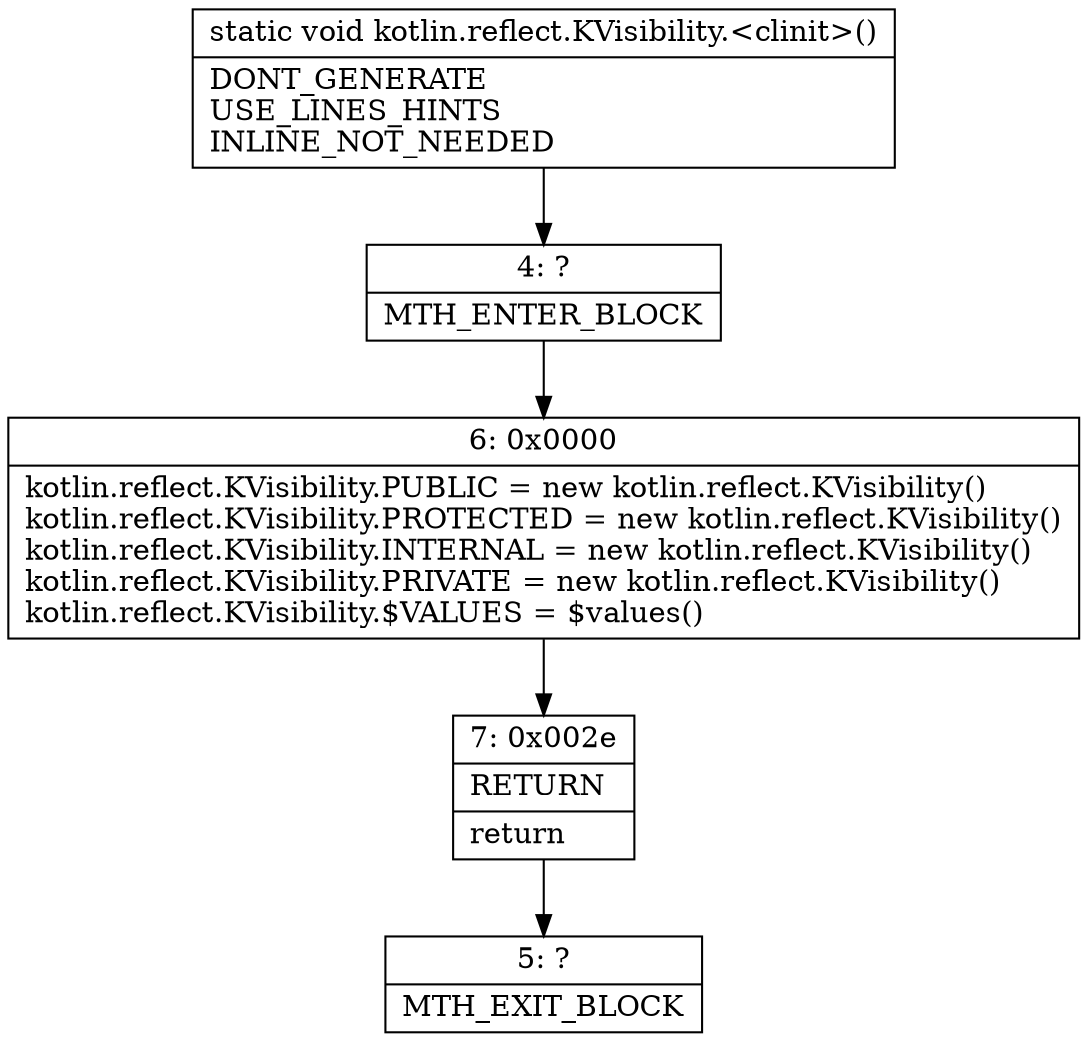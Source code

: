 digraph "CFG forkotlin.reflect.KVisibility.\<clinit\>()V" {
Node_4 [shape=record,label="{4\:\ ?|MTH_ENTER_BLOCK\l}"];
Node_6 [shape=record,label="{6\:\ 0x0000|kotlin.reflect.KVisibility.PUBLIC = new kotlin.reflect.KVisibility()\lkotlin.reflect.KVisibility.PROTECTED = new kotlin.reflect.KVisibility()\lkotlin.reflect.KVisibility.INTERNAL = new kotlin.reflect.KVisibility()\lkotlin.reflect.KVisibility.PRIVATE = new kotlin.reflect.KVisibility()\lkotlin.reflect.KVisibility.$VALUES = $values()\l}"];
Node_7 [shape=record,label="{7\:\ 0x002e|RETURN\l|return\l}"];
Node_5 [shape=record,label="{5\:\ ?|MTH_EXIT_BLOCK\l}"];
MethodNode[shape=record,label="{static void kotlin.reflect.KVisibility.\<clinit\>()  | DONT_GENERATE\lUSE_LINES_HINTS\lINLINE_NOT_NEEDED\l}"];
MethodNode -> Node_4;Node_4 -> Node_6;
Node_6 -> Node_7;
Node_7 -> Node_5;
}

